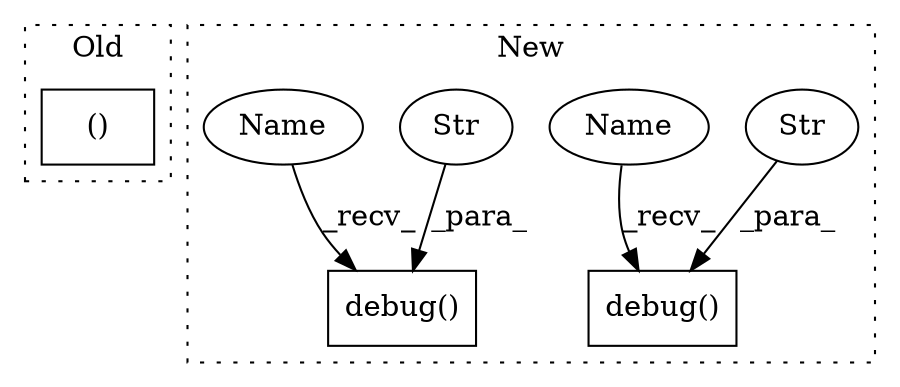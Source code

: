 digraph G {
subgraph cluster0 {
1 [label="()" a="54" s="10207" l="3" shape="box"];
label = "Old";
style="dotted";
}
subgraph cluster1 {
2 [label="debug()" a="75" s="10075,10203" l="23,10" shape="box"];
3 [label="Str" a="66" s="10098" l="105" shape="ellipse"];
4 [label="debug()" a="75" s="10779,10918" l="27,14" shape="box"];
5 [label="Str" a="66" s="10806" l="112" shape="ellipse"];
6 [label="Name" a="87" s="10779" l="3" shape="ellipse"];
7 [label="Name" a="87" s="10075" l="3" shape="ellipse"];
label = "New";
style="dotted";
}
3 -> 2 [label="_para_"];
5 -> 4 [label="_para_"];
6 -> 4 [label="_recv_"];
7 -> 2 [label="_recv_"];
}